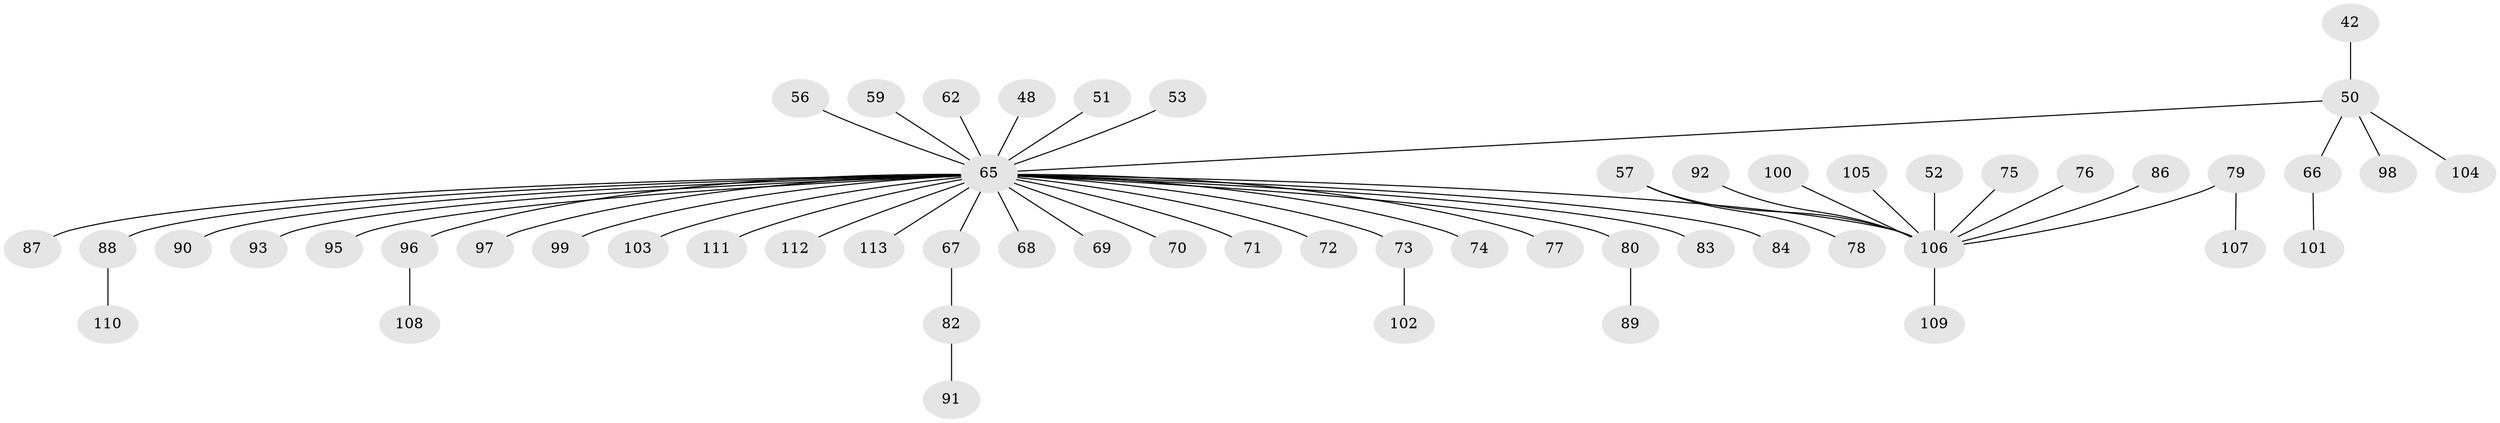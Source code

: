 // original degree distribution, {6: 0.05309734513274336, 5: 0.017699115044247787, 2: 0.21238938053097345, 3: 0.12389380530973451, 4: 0.061946902654867256, 1: 0.5309734513274337}
// Generated by graph-tools (version 1.1) at 2025/52/03/09/25 04:52:29]
// undirected, 56 vertices, 55 edges
graph export_dot {
graph [start="1"]
  node [color=gray90,style=filled];
  42;
  48;
  50 [super="+22"];
  51;
  52;
  53;
  56;
  57;
  59;
  62;
  65 [super="+63+39+23+44+31+32+49+64+54+46"];
  66;
  67;
  68;
  69;
  70;
  71;
  72;
  73;
  74;
  75;
  76;
  77;
  78;
  79;
  80 [super="+36"];
  82;
  83;
  84;
  86;
  87;
  88;
  89;
  90;
  91;
  92;
  93;
  95;
  96 [super="+94"];
  97;
  98;
  99;
  100;
  101;
  102;
  103;
  104;
  105 [super="+41"];
  106 [super="+40+85+35"];
  107;
  108;
  109;
  110;
  111;
  112;
  113;
  42 -- 50;
  48 -- 65;
  50 -- 66;
  50 -- 104;
  50 -- 98;
  50 -- 65;
  51 -- 65;
  52 -- 106;
  53 -- 65;
  56 -- 65;
  57 -- 78;
  57 -- 106;
  59 -- 65;
  62 -- 65;
  65 -- 68;
  65 -- 99;
  65 -- 69;
  65 -- 70;
  65 -- 71;
  65 -- 74;
  65 -- 83;
  65 -- 88;
  65 -- 90;
  65 -- 93;
  65 -- 95;
  65 -- 96;
  65 -- 97;
  65 -- 103;
  65 -- 111;
  65 -- 72;
  65 -- 112;
  65 -- 113;
  65 -- 73;
  65 -- 84;
  65 -- 87;
  65 -- 67;
  65 -- 77;
  65 -- 106;
  65 -- 80;
  66 -- 101;
  67 -- 82;
  73 -- 102;
  75 -- 106;
  76 -- 106;
  79 -- 107;
  79 -- 106;
  80 -- 89;
  82 -- 91;
  86 -- 106;
  88 -- 110;
  92 -- 106;
  96 -- 108;
  100 -- 106;
  105 -- 106;
  106 -- 109;
}
